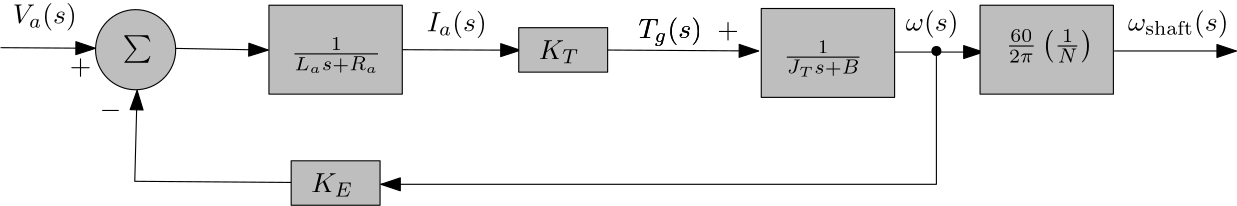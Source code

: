 <?xml version="1.0"?>
<!DOCTYPE ipe SYSTEM "ipe.dtd">
<ipe version="70206" creator="Ipe 7.2.10">
<info created="D:20160412090836" modified="D:20190414224332"/>
<ipestyle name="basic">
<symbol name="arrow/arc(spx)">
<path stroke="sym-stroke" fill="sym-stroke" pen="sym-pen">
0 0 m
-1 0.333 l
-1 -0.333 l
h
</path>
</symbol>
<symbol name="arrow/farc(spx)">
<path stroke="sym-stroke" fill="white" pen="sym-pen">
0 0 m
-1 0.333 l
-1 -0.333 l
h
</path>
</symbol>
<symbol name="arrow/ptarc(spx)">
<path stroke="sym-stroke" fill="sym-stroke" pen="sym-pen">
0 0 m
-1 0.333 l
-0.8 0 l
-1 -0.333 l
h
</path>
</symbol>
<symbol name="arrow/fptarc(spx)">
<path stroke="sym-stroke" fill="white" pen="sym-pen">
0 0 m
-1 0.333 l
-0.8 0 l
-1 -0.333 l
h
</path>
</symbol>
<symbol name="mark/circle(sx)" transformations="translations">
<path fill="sym-stroke">
0.6 0 0 0.6 0 0 e
0.4 0 0 0.4 0 0 e
</path>
</symbol>
<symbol name="mark/disk(sx)" transformations="translations">
<path fill="sym-stroke">
0.6 0 0 0.6 0 0 e
</path>
</symbol>
<symbol name="mark/fdisk(sfx)" transformations="translations">
<group>
<path fill="sym-fill">
0.5 0 0 0.5 0 0 e
</path>
<path fill="sym-stroke" fillrule="eofill">
0.6 0 0 0.6 0 0 e
0.4 0 0 0.4 0 0 e
</path>
</group>
</symbol>
<symbol name="mark/box(sx)" transformations="translations">
<path fill="sym-stroke" fillrule="eofill">
-0.6 -0.6 m
0.6 -0.6 l
0.6 0.6 l
-0.6 0.6 l
h
-0.4 -0.4 m
0.4 -0.4 l
0.4 0.4 l
-0.4 0.4 l
h
</path>
</symbol>
<symbol name="mark/square(sx)" transformations="translations">
<path fill="sym-stroke">
-0.6 -0.6 m
0.6 -0.6 l
0.6 0.6 l
-0.6 0.6 l
h
</path>
</symbol>
<symbol name="mark/fsquare(sfx)" transformations="translations">
<group>
<path fill="sym-fill">
-0.5 -0.5 m
0.5 -0.5 l
0.5 0.5 l
-0.5 0.5 l
h
</path>
<path fill="sym-stroke" fillrule="eofill">
-0.6 -0.6 m
0.6 -0.6 l
0.6 0.6 l
-0.6 0.6 l
h
-0.4 -0.4 m
0.4 -0.4 l
0.4 0.4 l
-0.4 0.4 l
h
</path>
</group>
</symbol>
<symbol name="mark/cross(sx)" transformations="translations">
<group>
<path fill="sym-stroke">
-0.43 -0.57 m
0.57 0.43 l
0.43 0.57 l
-0.57 -0.43 l
h
</path>
<path fill="sym-stroke">
-0.43 0.57 m
0.57 -0.43 l
0.43 -0.57 l
-0.57 0.43 l
h
</path>
</group>
</symbol>
<symbol name="arrow/fnormal(spx)">
<path stroke="sym-stroke" fill="white" pen="sym-pen">
0 0 m
-1 0.333 l
-1 -0.333 l
h
</path>
</symbol>
<symbol name="arrow/pointed(spx)">
<path stroke="sym-stroke" fill="sym-stroke" pen="sym-pen">
0 0 m
-1 0.333 l
-0.8 0 l
-1 -0.333 l
h
</path>
</symbol>
<symbol name="arrow/fpointed(spx)">
<path stroke="sym-stroke" fill="white" pen="sym-pen">
0 0 m
-1 0.333 l
-0.8 0 l
-1 -0.333 l
h
</path>
</symbol>
<symbol name="arrow/linear(spx)">
<path stroke="sym-stroke" pen="sym-pen">
-1 0.333 m
0 0 l
-1 -0.333 l
</path>
</symbol>
<symbol name="arrow/fdouble(spx)">
<path stroke="sym-stroke" fill="white" pen="sym-pen">
0 0 m
-1 0.333 l
-1 -0.333 l
h
-1 0 m
-2 0.333 l
-2 -0.333 l
h
</path>
</symbol>
<symbol name="arrow/double(spx)">
<path stroke="sym-stroke" fill="sym-stroke" pen="sym-pen">
0 0 m
-1 0.333 l
-1 -0.333 l
h
-1 0 m
-2 0.333 l
-2 -0.333 l
h
</path>
</symbol>
<pen name="heavier" value="0.8"/>
<pen name="fat" value="1.2"/>
<pen name="ultrafat" value="2"/>
<symbolsize name="large" value="5"/>
<symbolsize name="small" value="2"/>
<symbolsize name="tiny" value="1.1"/>
<arrowsize name="large" value="10"/>
<arrowsize name="small" value="5"/>
<arrowsize name="tiny" value="3"/>
<color name="red" value="1 0 0"/>
<color name="green" value="0 1 0"/>
<color name="blue" value="0 0 1"/>
<color name="yellow" value="1 1 0"/>
<color name="orange" value="1 0.647 0"/>
<color name="gold" value="1 0.843 0"/>
<color name="purple" value="0.627 0.125 0.941"/>
<color name="gray" value="0.745"/>
<color name="brown" value="0.647 0.165 0.165"/>
<color name="navy" value="0 0 0.502"/>
<color name="pink" value="1 0.753 0.796"/>
<color name="seagreen" value="0.18 0.545 0.341"/>
<color name="turquoise" value="0.251 0.878 0.816"/>
<color name="violet" value="0.933 0.51 0.933"/>
<color name="darkblue" value="0 0 0.545"/>
<color name="darkcyan" value="0 0.545 0.545"/>
<color name="darkgray" value="0.663"/>
<color name="darkgreen" value="0 0.392 0"/>
<color name="darkmagenta" value="0.545 0 0.545"/>
<color name="darkorange" value="1 0.549 0"/>
<color name="darkred" value="0.545 0 0"/>
<color name="lightblue" value="0.678 0.847 0.902"/>
<color name="lightcyan" value="0.878 1 1"/>
<color name="lightgray" value="0.827"/>
<color name="lightgreen" value="0.565 0.933 0.565"/>
<color name="lightyellow" value="1 1 0.878"/>
<dashstyle name="dashed" value="[4] 0"/>
<dashstyle name="dotted" value="[1 3] 0"/>
<dashstyle name="dash dotted" value="[4 2 1 2] 0"/>
<dashstyle name="dash dot dotted" value="[4 2 1 2 1 2] 0"/>
<textsize name="large" value="\large"/>
<textsize name="Large" value="\Large"/>
<textsize name="LARGE" value="\LARGE"/>
<textsize name="huge" value="\huge"/>
<textsize name="Huge" value="\Huge"/>
<textsize name="small" value="\small"/>
<textsize name="footnote" value="\footnotesize"/>
<textsize name="tiny" value="\tiny"/>
<textstyle name="center" begin="\begin{center}" end="\end{center}"/>
<textstyle name="itemize" begin="\begin{itemize}" end="\end{itemize}"/>
<textstyle name="item" begin="\begin{itemize}\item{}" end="\end{itemize}"/>
<gridsize name="4 pts" value="4"/>
<gridsize name="8 pts (~3 mm)" value="8"/>
<gridsize name="16 pts (~6 mm)" value="16"/>
<gridsize name="32 pts (~12 mm)" value="32"/>
<gridsize name="10 pts (~3.5 mm)" value="10"/>
<gridsize name="20 pts (~7 mm)" value="20"/>
<gridsize name="14 pts (~5 mm)" value="14"/>
<gridsize name="28 pts (~10 mm)" value="28"/>
<gridsize name="56 pts (~20 mm)" value="56"/>
<anglesize name="90 deg" value="90"/>
<anglesize name="60 deg" value="60"/>
<anglesize name="45 deg" value="45"/>
<anglesize name="30 deg" value="30"/>
<anglesize name="22.5 deg" value="22.5"/>
<opacity name="10%" value="0.1"/>
<opacity name="30%" value="0.3"/>
<opacity name="50%" value="0.5"/>
<opacity name="75%" value="0.75"/>
<tiling name="falling" angle="-60" step="4" width="1"/>
<tiling name="rising" angle="30" step="4" width="1"/>
</ipestyle>
<page>
<layer name="alpha"/>
<view layers="alpha" active="alpha"/>
<path layer="alpha" matrix="1 0 0 1 112.953 -0.700911" stroke="black" fill="gray">
176 512 m
176 480 l
224 480 l
224 512 l
h
</path>
<text matrix="1 0 0 1 88.953 -8.70091" transformations="translations" pos="208 500" stroke="black" type="label" width="28.543" height="8.414" depth="4.44" valign="baseline" style="math">\frac{1}{J_Ts + B}</text>
<path stroke="black" arrow="normal/normal">
233.192 496.345 m
288 496 l
</path>
<path matrix="1 0 0 1 112.824 -0.387872" stroke="black" arrow="normal/normal">
224 496 m
256 496 l
</path>
<text matrix="1 0 0 1 160.953 -4.70091" transformations="translations" pos="83.7639 505.418" stroke="black" type="label" width="22.876" height="7.472" depth="2.85" valign="baseline" style="math">T_g(s)</text>
<text matrix="1 0 0 1 168.412 10.7306" transformations="translations" pos="104.684 489.93" stroke="black" type="label" width="7.749" height="5.812" depth="0.83" valign="baseline" style="math">+</text>
<text matrix="1 0 0 1 100.953 47.2991" transformations="translations" pos="240 456" stroke="black" type="label" width="18.977" height="7.473" depth="2.49" valign="baseline" style="math">\omega(s)</text>
<path matrix="1 0 0 1 -64.2811 0.463621" stroke="black" fill="gray">
184 456 m
184 440 l
216 440 l
216 456 l
h
</path>
<path matrix="1 0 0 1 -64.2811 0.463621" stroke="black" fill="gray">
176 512 m
176 480 l
224 480 l
224 512 l
h
</path>
<path matrix="1 0 0 1 -64.2811 0.463621" stroke="black" fill="gray">
14.4222 0 0 14.4222 128 496 e
</path>
<text matrix="1 0 0 1 -64.8986 -1.80886" transformations="translations" pos="124 496" stroke="black" type="label" width="10.516" height="7.473" depth="2.49" valign="baseline" style="math">\sum</text>
<path matrix="1 0 0 1 -64.2811 0.463621" stroke="black" arrow="normal/normal">
79.3786 496.732 m
113.502 496.508 l
</path>
<text matrix="1 0 0 1 -88.2811 -7.53638" transformations="translations" pos="208 500" stroke="black" type="label" width="32.446" height="8.419" depth="4.43" valign="baseline" style="math">\frac{1}{L_as + R_a}</text>
<path matrix="1 0 0 1 -64.2811 0.463621" stroke="black" arrow="normal/normal">
142.278 496.469 m
175.74 495.867 l
</path>
<path stroke="black" arrow="normal/normal">
159.719 496.464 m
202.161 496.278 l
</path>
<text matrix="1 0 0 1 -65.1487 -2.86115" transformations="translations" pos="192 448" stroke="black" type="label" width="15.192" height="6.812" depth="1.49" valign="baseline" style="math">K_E</text>
<path matrix="1 0 0 1 -64.2811 0.463621" stroke="black" arrow="normal/normal">
183.952 448.211 m
127.697 448.623 l
128.539 481.355 l
</path>
<text matrix="1 0 0 1 -68.2811 -3.53638" transformations="translations" pos="236.815 506.64" stroke="black" type="label" width="21.618" height="7.473" depth="2.49" valign="baseline" style="math">I_a(s)</text>
<text matrix="1 0 0 1 -64.2811 0.463621" transformations="translations" pos="83.7639 505.418" stroke="black" type="label" width="23.05" height="7.473" depth="2.49" valign="baseline" style="math">V_a(s)</text>
<text matrix="1 0 0 1 -68.2129 -3.91121" transformations="translations" pos="119.033 476.156" stroke="black" type="label" width="7.749" height="5.812" depth="0.83" valign="baseline" style="math">-</text>
<text matrix="1 0 0 1 -64.6911 -2.27826" transformations="translations" pos="104.684 489.93" stroke="black" type="label" width="7.749" height="5.812" depth="0.83" valign="baseline" style="math">+</text>
<path matrix="1 0 0 1 17.6446 48.3866" stroke="black" fill="gray">
184 456 m
184 440 l
216 440 l
216 456 l
h
</path>
<text matrix="1 0 0 1 16.777 45.0618" transformations="translations" pos="192 448" stroke="black" type="label" width="14.737" height="6.812" depth="1.49" valign="baseline" style="math">K_T</text>
<text matrix="1 0 0 1 160.953 -4.70091" transformations="translations" pos="83.7639 505.418" stroke="black" type="label" width="22.876" height="7.472" depth="2.85" valign="baseline" style="math">T_g(s)</text>
<path stroke="black" arrow="normal/normal">
352 496 m
352 448 l
152 448 l
</path>
<path matrix="1 0 0 1 191.719 0.463621" stroke="black" fill="gray">
176 512 m
176 480 l
224 480 l
224 512 l
h
</path>
<text matrix="1 0 0 1 168.953 -4.70091" transformations="translations" pos="208 500" stroke="black" type="label" width="31.513" height="8.465" depth="3.49" valign="baseline" style="math">\frac{60}{2\pi}\left(\frac{1}{N}\right)</text>
<path stroke="black" arrow="normal/normal">
416 496 m
460 496 l
</path>
<text matrix="1 0 0 1 180.953 47.2991" transformations="translations" pos="240 456" stroke="black" type="label" width="36.229" height="7.473" depth="2.49" valign="baseline" style="math">\omega_{\mathrm{shaft}}(s)</text>
<use name="mark/disk(sx)" pos="352 496" size="normal" stroke="black"/>
</page>
</ipe>
